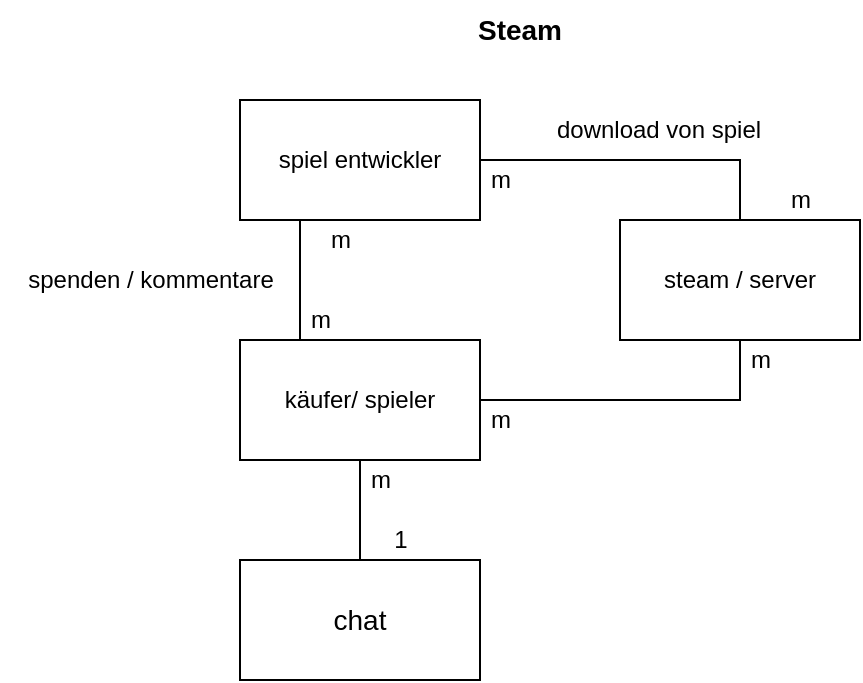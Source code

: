 <mxfile version="20.7.4" type="device"><diagram id="KMc9LXL43ciwrZTLP9p8" name="Seite-1"><mxGraphModel dx="642" dy="428" grid="1" gridSize="10" guides="1" tooltips="1" connect="1" arrows="1" fold="1" page="1" pageScale="1" pageWidth="827" pageHeight="1169" math="0" shadow="0"><root><mxCell id="0"/><mxCell id="1" parent="0"/><mxCell id="1nVcvS3VkMO0-AWcOD0T-2" value="&lt;b&gt;&lt;font style=&quot;font-size: 14px;&quot;&gt;Steam&lt;/font&gt;&lt;/b&gt;" style="text;html=1;strokeColor=none;fillColor=none;align=center;verticalAlign=middle;whiteSpace=wrap;rounded=0;" parent="1" vertex="1"><mxGeometry x="250" y="40" width="60" height="30" as="geometry"/></mxCell><mxCell id="1nVcvS3VkMO0-AWcOD0T-3" value="spiel entwickler" style="rounded=0;whiteSpace=wrap;html=1;" parent="1" vertex="1"><mxGeometry x="140" y="90" width="120" height="60" as="geometry"/></mxCell><mxCell id="1nVcvS3VkMO0-AWcOD0T-4" value="käufer/ spieler" style="rounded=0;whiteSpace=wrap;html=1;" parent="1" vertex="1"><mxGeometry x="140" y="210" width="120" height="60" as="geometry"/></mxCell><mxCell id="1nVcvS3VkMO0-AWcOD0T-5" value="steam / server&lt;br&gt;" style="rounded=0;whiteSpace=wrap;html=1;" parent="1" vertex="1"><mxGeometry x="330" y="150" width="120" height="60" as="geometry"/></mxCell><mxCell id="1nVcvS3VkMO0-AWcOD0T-6" value="" style="endArrow=none;html=1;rounded=0;entryX=0.5;entryY=0;entryDx=0;entryDy=0;exitX=1;exitY=0.5;exitDx=0;exitDy=0;" parent="1" source="1nVcvS3VkMO0-AWcOD0T-3" target="1nVcvS3VkMO0-AWcOD0T-5" edge="1"><mxGeometry width="50" height="50" relative="1" as="geometry"><mxPoint x="300" y="230" as="sourcePoint"/><mxPoint x="350" y="180" as="targetPoint"/><Array as="points"><mxPoint x="390" y="120"/></Array></mxGeometry></mxCell><mxCell id="1nVcvS3VkMO0-AWcOD0T-7" value="download von spiel" style="text;html=1;align=center;verticalAlign=middle;resizable=0;points=[];autosize=1;strokeColor=none;fillColor=none;" parent="1" vertex="1"><mxGeometry x="284" y="90" width="130" height="30" as="geometry"/></mxCell><mxCell id="1nVcvS3VkMO0-AWcOD0T-8" value="" style="endArrow=none;html=1;rounded=0;entryX=0.5;entryY=1;entryDx=0;entryDy=0;exitX=1;exitY=0.5;exitDx=0;exitDy=0;" parent="1" source="1nVcvS3VkMO0-AWcOD0T-4" target="1nVcvS3VkMO0-AWcOD0T-5" edge="1"><mxGeometry width="50" height="50" relative="1" as="geometry"><mxPoint x="300" y="230" as="sourcePoint"/><mxPoint x="350" y="180" as="targetPoint"/><Array as="points"><mxPoint x="390" y="240"/></Array></mxGeometry></mxCell><mxCell id="1nVcvS3VkMO0-AWcOD0T-9" value="" style="endArrow=none;html=1;rounded=0;entryX=0.25;entryY=1;entryDx=0;entryDy=0;exitX=0.25;exitY=0;exitDx=0;exitDy=0;" parent="1" source="1nVcvS3VkMO0-AWcOD0T-4" target="1nVcvS3VkMO0-AWcOD0T-3" edge="1"><mxGeometry width="50" height="50" relative="1" as="geometry"><mxPoint x="300" y="230" as="sourcePoint"/><mxPoint x="350" y="180" as="targetPoint"/></mxGeometry></mxCell><mxCell id="1nVcvS3VkMO0-AWcOD0T-10" value="spenden / kommentare" style="text;html=1;align=center;verticalAlign=middle;resizable=0;points=[];autosize=1;strokeColor=none;fillColor=none;" parent="1" vertex="1"><mxGeometry x="20" y="165" width="150" height="30" as="geometry"/></mxCell><mxCell id="1nVcvS3VkMO0-AWcOD0T-11" value="chat" style="rounded=0;whiteSpace=wrap;html=1;fontSize=14;" parent="1" vertex="1"><mxGeometry x="140" y="320" width="120" height="60" as="geometry"/></mxCell><mxCell id="1nVcvS3VkMO0-AWcOD0T-12" style="edgeStyle=orthogonalEdgeStyle;rounded=0;orthogonalLoop=1;jettySize=auto;html=1;exitX=0.5;exitY=1;exitDx=0;exitDy=0;fontSize=14;" parent="1" source="1nVcvS3VkMO0-AWcOD0T-4" target="1nVcvS3VkMO0-AWcOD0T-4" edge="1"><mxGeometry relative="1" as="geometry"/></mxCell><mxCell id="1nVcvS3VkMO0-AWcOD0T-13" value="" style="endArrow=none;html=1;rounded=0;fontSize=14;entryX=0.5;entryY=1;entryDx=0;entryDy=0;exitX=0.5;exitY=0;exitDx=0;exitDy=0;" parent="1" source="1nVcvS3VkMO0-AWcOD0T-11" target="1nVcvS3VkMO0-AWcOD0T-4" edge="1"><mxGeometry width="50" height="50" relative="1" as="geometry"><mxPoint x="300" y="230" as="sourcePoint"/><mxPoint x="350" y="180" as="targetPoint"/></mxGeometry></mxCell><mxCell id="WkTqYNEmqfs4GUkB8oPu-3" value="m" style="text;html=1;align=center;verticalAlign=middle;resizable=0;points=[];autosize=1;strokeColor=none;fillColor=none;" vertex="1" parent="1"><mxGeometry x="255" y="115" width="30" height="30" as="geometry"/></mxCell><mxCell id="WkTqYNEmqfs4GUkB8oPu-4" value="m" style="text;html=1;align=center;verticalAlign=middle;resizable=0;points=[];autosize=1;strokeColor=none;fillColor=none;" vertex="1" parent="1"><mxGeometry x="405" y="125" width="30" height="30" as="geometry"/></mxCell><mxCell id="WkTqYNEmqfs4GUkB8oPu-5" value="m" style="text;html=1;align=center;verticalAlign=middle;resizable=0;points=[];autosize=1;strokeColor=none;fillColor=none;" vertex="1" parent="1"><mxGeometry x="385" y="205" width="30" height="30" as="geometry"/></mxCell><mxCell id="WkTqYNEmqfs4GUkB8oPu-6" value="m" style="text;html=1;align=center;verticalAlign=middle;resizable=0;points=[];autosize=1;strokeColor=none;fillColor=none;" vertex="1" parent="1"><mxGeometry x="255" y="235" width="30" height="30" as="geometry"/></mxCell><mxCell id="WkTqYNEmqfs4GUkB8oPu-7" value="m" style="text;html=1;align=center;verticalAlign=middle;resizable=0;points=[];autosize=1;strokeColor=none;fillColor=none;" vertex="1" parent="1"><mxGeometry x="165" y="185" width="30" height="30" as="geometry"/></mxCell><mxCell id="WkTqYNEmqfs4GUkB8oPu-8" value="m" style="text;html=1;align=center;verticalAlign=middle;resizable=0;points=[];autosize=1;strokeColor=none;fillColor=none;" vertex="1" parent="1"><mxGeometry x="175" y="145" width="30" height="30" as="geometry"/></mxCell><mxCell id="WkTqYNEmqfs4GUkB8oPu-9" value="1" style="text;html=1;align=center;verticalAlign=middle;resizable=0;points=[];autosize=1;strokeColor=none;fillColor=none;" vertex="1" parent="1"><mxGeometry x="205" y="295" width="30" height="30" as="geometry"/></mxCell><mxCell id="WkTqYNEmqfs4GUkB8oPu-10" value="m" style="text;html=1;align=center;verticalAlign=middle;resizable=0;points=[];autosize=1;strokeColor=none;fillColor=none;" vertex="1" parent="1"><mxGeometry x="195" y="265" width="30" height="30" as="geometry"/></mxCell></root></mxGraphModel></diagram></mxfile>